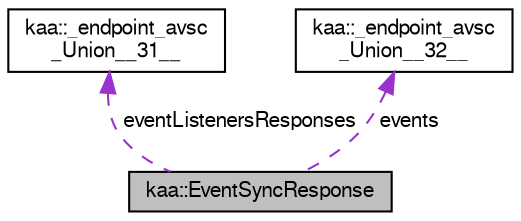 digraph "kaa::EventSyncResponse"
{
  bgcolor="transparent";
  edge [fontname="FreeSans",fontsize="10",labelfontname="FreeSans",labelfontsize="10"];
  node [fontname="FreeSans",fontsize="10",shape=record];
  Node1 [label="kaa::EventSyncResponse",height=0.2,width=0.4,color="black", fillcolor="grey75", style="filled" fontcolor="black"];
  Node2 -> Node1 [dir="back",color="darkorchid3",fontsize="10",style="dashed",label=" eventListenersResponses" ,fontname="FreeSans"];
  Node2 [label="kaa::_endpoint_avsc\l_Union__31__",height=0.2,width=0.4,color="black",URL="$structkaa_1_1__endpoint__avsc__Union____31____.html"];
  Node3 -> Node1 [dir="back",color="darkorchid3",fontsize="10",style="dashed",label=" events" ,fontname="FreeSans"];
  Node3 [label="kaa::_endpoint_avsc\l_Union__32__",height=0.2,width=0.4,color="black",URL="$structkaa_1_1__endpoint__avsc__Union____32____.html"];
}
